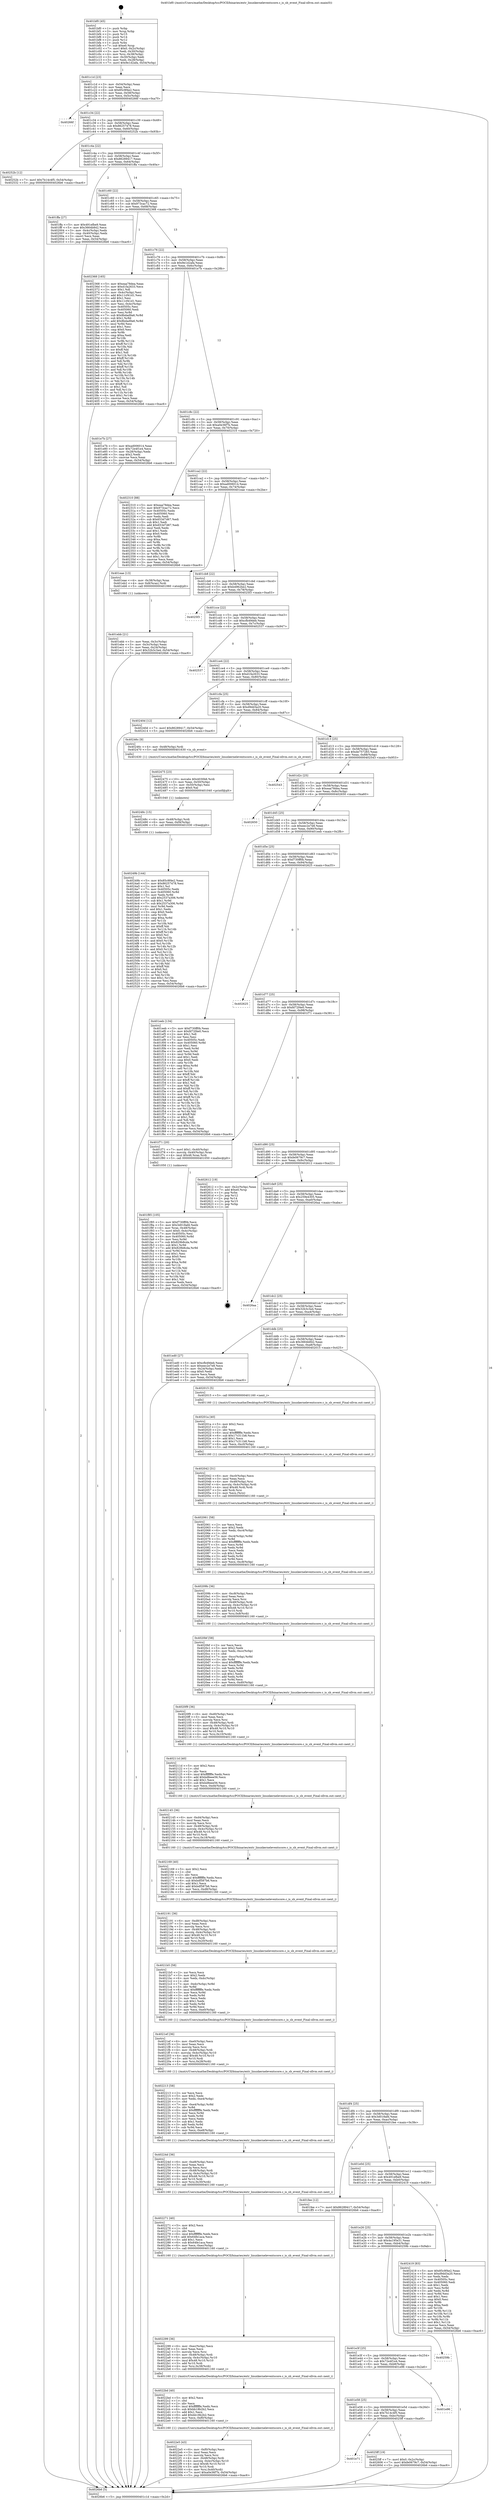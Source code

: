digraph "0x401bf0" {
  label = "0x401bf0 (/mnt/c/Users/mathe/Desktop/tcc/POCII/binaries/extr_linuxkerneleventscore.c_is_sb_event_Final-ollvm.out::main(0))"
  labelloc = "t"
  node[shape=record]

  Entry [label="",width=0.3,height=0.3,shape=circle,fillcolor=black,style=filled]
  "0x401c1d" [label="{
     0x401c1d [23]\l
     | [instrs]\l
     &nbsp;&nbsp;0x401c1d \<+3\>: mov -0x54(%rbp),%eax\l
     &nbsp;&nbsp;0x401c20 \<+2\>: mov %eax,%ecx\l
     &nbsp;&nbsp;0x401c22 \<+6\>: sub $0x85c9f4e2,%ecx\l
     &nbsp;&nbsp;0x401c28 \<+3\>: mov %eax,-0x58(%rbp)\l
     &nbsp;&nbsp;0x401c2b \<+3\>: mov %ecx,-0x5c(%rbp)\l
     &nbsp;&nbsp;0x401c2e \<+6\>: je 000000000040266f \<main+0xa7f\>\l
  }"]
  "0x40266f" [label="{
     0x40266f\l
  }", style=dashed]
  "0x401c34" [label="{
     0x401c34 [22]\l
     | [instrs]\l
     &nbsp;&nbsp;0x401c34 \<+5\>: jmp 0000000000401c39 \<main+0x49\>\l
     &nbsp;&nbsp;0x401c39 \<+3\>: mov -0x58(%rbp),%eax\l
     &nbsp;&nbsp;0x401c3c \<+5\>: sub $0x86257478,%eax\l
     &nbsp;&nbsp;0x401c41 \<+3\>: mov %eax,-0x60(%rbp)\l
     &nbsp;&nbsp;0x401c44 \<+6\>: je 000000000040252b \<main+0x93b\>\l
  }"]
  Exit [label="",width=0.3,height=0.3,shape=circle,fillcolor=black,style=filled,peripheries=2]
  "0x40252b" [label="{
     0x40252b [12]\l
     | [instrs]\l
     &nbsp;&nbsp;0x40252b \<+7\>: movl $0x7b14c4f5,-0x54(%rbp)\l
     &nbsp;&nbsp;0x402532 \<+5\>: jmp 00000000004026b6 \<main+0xac6\>\l
  }"]
  "0x401c4a" [label="{
     0x401c4a [22]\l
     | [instrs]\l
     &nbsp;&nbsp;0x401c4a \<+5\>: jmp 0000000000401c4f \<main+0x5f\>\l
     &nbsp;&nbsp;0x401c4f \<+3\>: mov -0x58(%rbp),%eax\l
     &nbsp;&nbsp;0x401c52 \<+5\>: sub $0x86289417,%eax\l
     &nbsp;&nbsp;0x401c57 \<+3\>: mov %eax,-0x64(%rbp)\l
     &nbsp;&nbsp;0x401c5a \<+6\>: je 0000000000401ffa \<main+0x40a\>\l
  }"]
  "0x401e71" [label="{
     0x401e71\l
  }", style=dashed]
  "0x401ffa" [label="{
     0x401ffa [27]\l
     | [instrs]\l
     &nbsp;&nbsp;0x401ffa \<+5\>: mov $0x491efbe9,%eax\l
     &nbsp;&nbsp;0x401fff \<+5\>: mov $0x3664b842,%ecx\l
     &nbsp;&nbsp;0x402004 \<+3\>: mov -0x4c(%rbp),%edx\l
     &nbsp;&nbsp;0x402007 \<+3\>: cmp -0x40(%rbp),%edx\l
     &nbsp;&nbsp;0x40200a \<+3\>: cmovl %ecx,%eax\l
     &nbsp;&nbsp;0x40200d \<+3\>: mov %eax,-0x54(%rbp)\l
     &nbsp;&nbsp;0x402010 \<+5\>: jmp 00000000004026b6 \<main+0xac6\>\l
  }"]
  "0x401c60" [label="{
     0x401c60 [22]\l
     | [instrs]\l
     &nbsp;&nbsp;0x401c60 \<+5\>: jmp 0000000000401c65 \<main+0x75\>\l
     &nbsp;&nbsp;0x401c65 \<+3\>: mov -0x58(%rbp),%eax\l
     &nbsp;&nbsp;0x401c68 \<+5\>: sub $0x973cac72,%eax\l
     &nbsp;&nbsp;0x401c6d \<+3\>: mov %eax,-0x68(%rbp)\l
     &nbsp;&nbsp;0x401c70 \<+6\>: je 0000000000402368 \<main+0x778\>\l
  }"]
  "0x4025ff" [label="{
     0x4025ff [19]\l
     | [instrs]\l
     &nbsp;&nbsp;0x4025ff \<+7\>: movl $0x0,-0x2c(%rbp)\l
     &nbsp;&nbsp;0x402606 \<+7\>: movl $0xfe0679c7,-0x54(%rbp)\l
     &nbsp;&nbsp;0x40260d \<+5\>: jmp 00000000004026b6 \<main+0xac6\>\l
  }"]
  "0x402368" [label="{
     0x402368 [165]\l
     | [instrs]\l
     &nbsp;&nbsp;0x402368 \<+5\>: mov $0xeaa78dea,%eax\l
     &nbsp;&nbsp;0x40236d \<+5\>: mov $0xd1fa2633,%ecx\l
     &nbsp;&nbsp;0x402372 \<+2\>: mov $0x1,%dl\l
     &nbsp;&nbsp;0x402374 \<+3\>: mov -0x4c(%rbp),%esi\l
     &nbsp;&nbsp;0x402377 \<+6\>: add $0x11cf41d1,%esi\l
     &nbsp;&nbsp;0x40237d \<+3\>: add $0x1,%esi\l
     &nbsp;&nbsp;0x402380 \<+6\>: sub $0x11cf41d1,%esi\l
     &nbsp;&nbsp;0x402386 \<+3\>: mov %esi,-0x4c(%rbp)\l
     &nbsp;&nbsp;0x402389 \<+7\>: mov 0x40505c,%esi\l
     &nbsp;&nbsp;0x402390 \<+7\>: mov 0x405060,%edi\l
     &nbsp;&nbsp;0x402397 \<+3\>: mov %esi,%r8d\l
     &nbsp;&nbsp;0x40239a \<+7\>: sub $0x8bdad9a6,%r8d\l
     &nbsp;&nbsp;0x4023a1 \<+4\>: sub $0x1,%r8d\l
     &nbsp;&nbsp;0x4023a5 \<+7\>: add $0x8bdad9a6,%r8d\l
     &nbsp;&nbsp;0x4023ac \<+4\>: imul %r8d,%esi\l
     &nbsp;&nbsp;0x4023b0 \<+3\>: and $0x1,%esi\l
     &nbsp;&nbsp;0x4023b3 \<+3\>: cmp $0x0,%esi\l
     &nbsp;&nbsp;0x4023b6 \<+4\>: sete %r9b\l
     &nbsp;&nbsp;0x4023ba \<+3\>: cmp $0xa,%edi\l
     &nbsp;&nbsp;0x4023bd \<+4\>: setl %r10b\l
     &nbsp;&nbsp;0x4023c1 \<+3\>: mov %r9b,%r11b\l
     &nbsp;&nbsp;0x4023c4 \<+4\>: xor $0xff,%r11b\l
     &nbsp;&nbsp;0x4023c8 \<+3\>: mov %r10b,%bl\l
     &nbsp;&nbsp;0x4023cb \<+3\>: xor $0xff,%bl\l
     &nbsp;&nbsp;0x4023ce \<+3\>: xor $0x1,%dl\l
     &nbsp;&nbsp;0x4023d1 \<+3\>: mov %r11b,%r14b\l
     &nbsp;&nbsp;0x4023d4 \<+4\>: and $0xff,%r14b\l
     &nbsp;&nbsp;0x4023d8 \<+3\>: and %dl,%r9b\l
     &nbsp;&nbsp;0x4023db \<+3\>: mov %bl,%r15b\l
     &nbsp;&nbsp;0x4023de \<+4\>: and $0xff,%r15b\l
     &nbsp;&nbsp;0x4023e2 \<+3\>: and %dl,%r10b\l
     &nbsp;&nbsp;0x4023e5 \<+3\>: or %r9b,%r14b\l
     &nbsp;&nbsp;0x4023e8 \<+3\>: or %r10b,%r15b\l
     &nbsp;&nbsp;0x4023eb \<+3\>: xor %r15b,%r14b\l
     &nbsp;&nbsp;0x4023ee \<+3\>: or %bl,%r11b\l
     &nbsp;&nbsp;0x4023f1 \<+4\>: xor $0xff,%r11b\l
     &nbsp;&nbsp;0x4023f5 \<+3\>: or $0x1,%dl\l
     &nbsp;&nbsp;0x4023f8 \<+3\>: and %dl,%r11b\l
     &nbsp;&nbsp;0x4023fb \<+3\>: or %r11b,%r14b\l
     &nbsp;&nbsp;0x4023fe \<+4\>: test $0x1,%r14b\l
     &nbsp;&nbsp;0x402402 \<+3\>: cmovne %ecx,%eax\l
     &nbsp;&nbsp;0x402405 \<+3\>: mov %eax,-0x54(%rbp)\l
     &nbsp;&nbsp;0x402408 \<+5\>: jmp 00000000004026b6 \<main+0xac6\>\l
  }"]
  "0x401c76" [label="{
     0x401c76 [22]\l
     | [instrs]\l
     &nbsp;&nbsp;0x401c76 \<+5\>: jmp 0000000000401c7b \<main+0x8b\>\l
     &nbsp;&nbsp;0x401c7b \<+3\>: mov -0x58(%rbp),%eax\l
     &nbsp;&nbsp;0x401c7e \<+5\>: sub $0x9e1d2afa,%eax\l
     &nbsp;&nbsp;0x401c83 \<+3\>: mov %eax,-0x6c(%rbp)\l
     &nbsp;&nbsp;0x401c86 \<+6\>: je 0000000000401e7b \<main+0x28b\>\l
  }"]
  "0x401e58" [label="{
     0x401e58 [25]\l
     | [instrs]\l
     &nbsp;&nbsp;0x401e58 \<+5\>: jmp 0000000000401e5d \<main+0x26d\>\l
     &nbsp;&nbsp;0x401e5d \<+3\>: mov -0x58(%rbp),%eax\l
     &nbsp;&nbsp;0x401e60 \<+5\>: sub $0x7b14c4f5,%eax\l
     &nbsp;&nbsp;0x401e65 \<+6\>: mov %eax,-0xbc(%rbp)\l
     &nbsp;&nbsp;0x401e6b \<+6\>: je 00000000004025ff \<main+0xa0f\>\l
  }"]
  "0x401e7b" [label="{
     0x401e7b [27]\l
     | [instrs]\l
     &nbsp;&nbsp;0x401e7b \<+5\>: mov $0xad006014,%eax\l
     &nbsp;&nbsp;0x401e80 \<+5\>: mov $0x72e4f1e4,%ecx\l
     &nbsp;&nbsp;0x401e85 \<+3\>: mov -0x28(%rbp),%edx\l
     &nbsp;&nbsp;0x401e88 \<+3\>: cmp $0x2,%edx\l
     &nbsp;&nbsp;0x401e8b \<+3\>: cmovne %ecx,%eax\l
     &nbsp;&nbsp;0x401e8e \<+3\>: mov %eax,-0x54(%rbp)\l
     &nbsp;&nbsp;0x401e91 \<+5\>: jmp 00000000004026b6 \<main+0xac6\>\l
  }"]
  "0x401c8c" [label="{
     0x401c8c [22]\l
     | [instrs]\l
     &nbsp;&nbsp;0x401c8c \<+5\>: jmp 0000000000401c91 \<main+0xa1\>\l
     &nbsp;&nbsp;0x401c91 \<+3\>: mov -0x58(%rbp),%eax\l
     &nbsp;&nbsp;0x401c94 \<+5\>: sub $0xa0e36f7b,%eax\l
     &nbsp;&nbsp;0x401c99 \<+3\>: mov %eax,-0x70(%rbp)\l
     &nbsp;&nbsp;0x401c9c \<+6\>: je 0000000000402310 \<main+0x720\>\l
  }"]
  "0x4026b6" [label="{
     0x4026b6 [5]\l
     | [instrs]\l
     &nbsp;&nbsp;0x4026b6 \<+5\>: jmp 0000000000401c1d \<main+0x2d\>\l
  }"]
  "0x401bf0" [label="{
     0x401bf0 [45]\l
     | [instrs]\l
     &nbsp;&nbsp;0x401bf0 \<+1\>: push %rbp\l
     &nbsp;&nbsp;0x401bf1 \<+3\>: mov %rsp,%rbp\l
     &nbsp;&nbsp;0x401bf4 \<+2\>: push %r15\l
     &nbsp;&nbsp;0x401bf6 \<+2\>: push %r14\l
     &nbsp;&nbsp;0x401bf8 \<+2\>: push %r12\l
     &nbsp;&nbsp;0x401bfa \<+1\>: push %rbx\l
     &nbsp;&nbsp;0x401bfb \<+7\>: sub $0xe0,%rsp\l
     &nbsp;&nbsp;0x401c02 \<+7\>: movl $0x0,-0x2c(%rbp)\l
     &nbsp;&nbsp;0x401c09 \<+3\>: mov %edi,-0x30(%rbp)\l
     &nbsp;&nbsp;0x401c0c \<+4\>: mov %rsi,-0x38(%rbp)\l
     &nbsp;&nbsp;0x401c10 \<+3\>: mov -0x30(%rbp),%edi\l
     &nbsp;&nbsp;0x401c13 \<+3\>: mov %edi,-0x28(%rbp)\l
     &nbsp;&nbsp;0x401c16 \<+7\>: movl $0x9e1d2afa,-0x54(%rbp)\l
  }"]
  "0x401e96" [label="{
     0x401e96\l
  }", style=dashed]
  "0x402310" [label="{
     0x402310 [88]\l
     | [instrs]\l
     &nbsp;&nbsp;0x402310 \<+5\>: mov $0xeaa78dea,%eax\l
     &nbsp;&nbsp;0x402315 \<+5\>: mov $0x973cac72,%ecx\l
     &nbsp;&nbsp;0x40231a \<+7\>: mov 0x40505c,%edx\l
     &nbsp;&nbsp;0x402321 \<+7\>: mov 0x405060,%esi\l
     &nbsp;&nbsp;0x402328 \<+2\>: mov %edx,%edi\l
     &nbsp;&nbsp;0x40232a \<+6\>: sub $0x653d7d67,%edi\l
     &nbsp;&nbsp;0x402330 \<+3\>: sub $0x1,%edi\l
     &nbsp;&nbsp;0x402333 \<+6\>: add $0x653d7d67,%edi\l
     &nbsp;&nbsp;0x402339 \<+3\>: imul %edi,%edx\l
     &nbsp;&nbsp;0x40233c \<+3\>: and $0x1,%edx\l
     &nbsp;&nbsp;0x40233f \<+3\>: cmp $0x0,%edx\l
     &nbsp;&nbsp;0x402342 \<+4\>: sete %r8b\l
     &nbsp;&nbsp;0x402346 \<+3\>: cmp $0xa,%esi\l
     &nbsp;&nbsp;0x402349 \<+4\>: setl %r9b\l
     &nbsp;&nbsp;0x40234d \<+3\>: mov %r8b,%r10b\l
     &nbsp;&nbsp;0x402350 \<+3\>: and %r9b,%r10b\l
     &nbsp;&nbsp;0x402353 \<+3\>: xor %r9b,%r8b\l
     &nbsp;&nbsp;0x402356 \<+3\>: or %r8b,%r10b\l
     &nbsp;&nbsp;0x402359 \<+4\>: test $0x1,%r10b\l
     &nbsp;&nbsp;0x40235d \<+3\>: cmovne %ecx,%eax\l
     &nbsp;&nbsp;0x402360 \<+3\>: mov %eax,-0x54(%rbp)\l
     &nbsp;&nbsp;0x402363 \<+5\>: jmp 00000000004026b6 \<main+0xac6\>\l
  }"]
  "0x401ca2" [label="{
     0x401ca2 [22]\l
     | [instrs]\l
     &nbsp;&nbsp;0x401ca2 \<+5\>: jmp 0000000000401ca7 \<main+0xb7\>\l
     &nbsp;&nbsp;0x401ca7 \<+3\>: mov -0x58(%rbp),%eax\l
     &nbsp;&nbsp;0x401caa \<+5\>: sub $0xad006014,%eax\l
     &nbsp;&nbsp;0x401caf \<+3\>: mov %eax,-0x74(%rbp)\l
     &nbsp;&nbsp;0x401cb2 \<+6\>: je 0000000000401eae \<main+0x2be\>\l
  }"]
  "0x401e3f" [label="{
     0x401e3f [25]\l
     | [instrs]\l
     &nbsp;&nbsp;0x401e3f \<+5\>: jmp 0000000000401e44 \<main+0x254\>\l
     &nbsp;&nbsp;0x401e44 \<+3\>: mov -0x58(%rbp),%eax\l
     &nbsp;&nbsp;0x401e47 \<+5\>: sub $0x72e4f1e4,%eax\l
     &nbsp;&nbsp;0x401e4c \<+6\>: mov %eax,-0xb8(%rbp)\l
     &nbsp;&nbsp;0x401e52 \<+6\>: je 0000000000401e96 \<main+0x2a6\>\l
  }"]
  "0x401eae" [label="{
     0x401eae [13]\l
     | [instrs]\l
     &nbsp;&nbsp;0x401eae \<+4\>: mov -0x38(%rbp),%rax\l
     &nbsp;&nbsp;0x401eb2 \<+4\>: mov 0x8(%rax),%rdi\l
     &nbsp;&nbsp;0x401eb6 \<+5\>: call 0000000000401060 \<atoi@plt\>\l
     | [calls]\l
     &nbsp;&nbsp;0x401060 \{1\} (unknown)\l
  }"]
  "0x401cb8" [label="{
     0x401cb8 [22]\l
     | [instrs]\l
     &nbsp;&nbsp;0x401cb8 \<+5\>: jmp 0000000000401cbd \<main+0xcd\>\l
     &nbsp;&nbsp;0x401cbd \<+3\>: mov -0x58(%rbp),%eax\l
     &nbsp;&nbsp;0x401cc0 \<+5\>: sub $0xb4962be2,%eax\l
     &nbsp;&nbsp;0x401cc5 \<+3\>: mov %eax,-0x78(%rbp)\l
     &nbsp;&nbsp;0x401cc8 \<+6\>: je 00000000004025f3 \<main+0xa03\>\l
  }"]
  "0x401ebb" [label="{
     0x401ebb [21]\l
     | [instrs]\l
     &nbsp;&nbsp;0x401ebb \<+3\>: mov %eax,-0x3c(%rbp)\l
     &nbsp;&nbsp;0x401ebe \<+3\>: mov -0x3c(%rbp),%eax\l
     &nbsp;&nbsp;0x401ec1 \<+3\>: mov %eax,-0x24(%rbp)\l
     &nbsp;&nbsp;0x401ec4 \<+7\>: movl $0x32b3c3a4,-0x54(%rbp)\l
     &nbsp;&nbsp;0x401ecb \<+5\>: jmp 00000000004026b6 \<main+0xac6\>\l
  }"]
  "0x40259b" [label="{
     0x40259b\l
  }", style=dashed]
  "0x4025f3" [label="{
     0x4025f3\l
  }", style=dashed]
  "0x401cce" [label="{
     0x401cce [22]\l
     | [instrs]\l
     &nbsp;&nbsp;0x401cce \<+5\>: jmp 0000000000401cd3 \<main+0xe3\>\l
     &nbsp;&nbsp;0x401cd3 \<+3\>: mov -0x58(%rbp),%eax\l
     &nbsp;&nbsp;0x401cd6 \<+5\>: sub $0xcfb49deb,%eax\l
     &nbsp;&nbsp;0x401cdb \<+3\>: mov %eax,-0x7c(%rbp)\l
     &nbsp;&nbsp;0x401cde \<+6\>: je 0000000000402537 \<main+0x947\>\l
  }"]
  "0x40249b" [label="{
     0x40249b [144]\l
     | [instrs]\l
     &nbsp;&nbsp;0x40249b \<+5\>: mov $0x85c9f4e2,%eax\l
     &nbsp;&nbsp;0x4024a0 \<+5\>: mov $0x86257478,%esi\l
     &nbsp;&nbsp;0x4024a5 \<+2\>: mov $0x1,%cl\l
     &nbsp;&nbsp;0x4024a7 \<+7\>: mov 0x40505c,%edx\l
     &nbsp;&nbsp;0x4024ae \<+8\>: mov 0x405060,%r8d\l
     &nbsp;&nbsp;0x4024b6 \<+3\>: mov %edx,%r9d\l
     &nbsp;&nbsp;0x4024b9 \<+7\>: add $0x2537a306,%r9d\l
     &nbsp;&nbsp;0x4024c0 \<+4\>: sub $0x1,%r9d\l
     &nbsp;&nbsp;0x4024c4 \<+7\>: sub $0x2537a306,%r9d\l
     &nbsp;&nbsp;0x4024cb \<+4\>: imul %r9d,%edx\l
     &nbsp;&nbsp;0x4024cf \<+3\>: and $0x1,%edx\l
     &nbsp;&nbsp;0x4024d2 \<+3\>: cmp $0x0,%edx\l
     &nbsp;&nbsp;0x4024d5 \<+4\>: sete %r10b\l
     &nbsp;&nbsp;0x4024d9 \<+4\>: cmp $0xa,%r8d\l
     &nbsp;&nbsp;0x4024dd \<+4\>: setl %r11b\l
     &nbsp;&nbsp;0x4024e1 \<+3\>: mov %r10b,%bl\l
     &nbsp;&nbsp;0x4024e4 \<+3\>: xor $0xff,%bl\l
     &nbsp;&nbsp;0x4024e7 \<+3\>: mov %r11b,%r14b\l
     &nbsp;&nbsp;0x4024ea \<+4\>: xor $0xff,%r14b\l
     &nbsp;&nbsp;0x4024ee \<+3\>: xor $0x0,%cl\l
     &nbsp;&nbsp;0x4024f1 \<+3\>: mov %bl,%r15b\l
     &nbsp;&nbsp;0x4024f4 \<+4\>: and $0x0,%r15b\l
     &nbsp;&nbsp;0x4024f8 \<+3\>: and %cl,%r10b\l
     &nbsp;&nbsp;0x4024fb \<+3\>: mov %r14b,%r12b\l
     &nbsp;&nbsp;0x4024fe \<+4\>: and $0x0,%r12b\l
     &nbsp;&nbsp;0x402502 \<+3\>: and %cl,%r11b\l
     &nbsp;&nbsp;0x402505 \<+3\>: or %r10b,%r15b\l
     &nbsp;&nbsp;0x402508 \<+3\>: or %r11b,%r12b\l
     &nbsp;&nbsp;0x40250b \<+3\>: xor %r12b,%r15b\l
     &nbsp;&nbsp;0x40250e \<+3\>: or %r14b,%bl\l
     &nbsp;&nbsp;0x402511 \<+3\>: xor $0xff,%bl\l
     &nbsp;&nbsp;0x402514 \<+3\>: or $0x0,%cl\l
     &nbsp;&nbsp;0x402517 \<+2\>: and %cl,%bl\l
     &nbsp;&nbsp;0x402519 \<+3\>: or %bl,%r15b\l
     &nbsp;&nbsp;0x40251c \<+4\>: test $0x1,%r15b\l
     &nbsp;&nbsp;0x402520 \<+3\>: cmovne %esi,%eax\l
     &nbsp;&nbsp;0x402523 \<+3\>: mov %eax,-0x54(%rbp)\l
     &nbsp;&nbsp;0x402526 \<+5\>: jmp 00000000004026b6 \<main+0xac6\>\l
  }"]
  "0x402537" [label="{
     0x402537\l
  }", style=dashed]
  "0x401ce4" [label="{
     0x401ce4 [22]\l
     | [instrs]\l
     &nbsp;&nbsp;0x401ce4 \<+5\>: jmp 0000000000401ce9 \<main+0xf9\>\l
     &nbsp;&nbsp;0x401ce9 \<+3\>: mov -0x58(%rbp),%eax\l
     &nbsp;&nbsp;0x401cec \<+5\>: sub $0xd1fa2633,%eax\l
     &nbsp;&nbsp;0x401cf1 \<+3\>: mov %eax,-0x80(%rbp)\l
     &nbsp;&nbsp;0x401cf4 \<+6\>: je 000000000040240d \<main+0x81d\>\l
  }"]
  "0x40248c" [label="{
     0x40248c [15]\l
     | [instrs]\l
     &nbsp;&nbsp;0x40248c \<+4\>: mov -0x48(%rbp),%rdi\l
     &nbsp;&nbsp;0x402490 \<+6\>: mov %eax,-0xf4(%rbp)\l
     &nbsp;&nbsp;0x402496 \<+5\>: call 0000000000401030 \<free@plt\>\l
     | [calls]\l
     &nbsp;&nbsp;0x401030 \{1\} (unknown)\l
  }"]
  "0x40240d" [label="{
     0x40240d [12]\l
     | [instrs]\l
     &nbsp;&nbsp;0x40240d \<+7\>: movl $0x86289417,-0x54(%rbp)\l
     &nbsp;&nbsp;0x402414 \<+5\>: jmp 00000000004026b6 \<main+0xac6\>\l
  }"]
  "0x401cfa" [label="{
     0x401cfa [25]\l
     | [instrs]\l
     &nbsp;&nbsp;0x401cfa \<+5\>: jmp 0000000000401cff \<main+0x10f\>\l
     &nbsp;&nbsp;0x401cff \<+3\>: mov -0x58(%rbp),%eax\l
     &nbsp;&nbsp;0x401d02 \<+5\>: sub $0xd9dd3a20,%eax\l
     &nbsp;&nbsp;0x401d07 \<+6\>: mov %eax,-0x84(%rbp)\l
     &nbsp;&nbsp;0x401d0d \<+6\>: je 000000000040246c \<main+0x87c\>\l
  }"]
  "0x402475" [label="{
     0x402475 [23]\l
     | [instrs]\l
     &nbsp;&nbsp;0x402475 \<+10\>: movabs $0x4030b6,%rdi\l
     &nbsp;&nbsp;0x40247f \<+3\>: mov %eax,-0x50(%rbp)\l
     &nbsp;&nbsp;0x402482 \<+3\>: mov -0x50(%rbp),%esi\l
     &nbsp;&nbsp;0x402485 \<+2\>: mov $0x0,%al\l
     &nbsp;&nbsp;0x402487 \<+5\>: call 0000000000401040 \<printf@plt\>\l
     | [calls]\l
     &nbsp;&nbsp;0x401040 \{1\} (unknown)\l
  }"]
  "0x40246c" [label="{
     0x40246c [9]\l
     | [instrs]\l
     &nbsp;&nbsp;0x40246c \<+4\>: mov -0x48(%rbp),%rdi\l
     &nbsp;&nbsp;0x402470 \<+5\>: call 0000000000401630 \<is_sb_event\>\l
     | [calls]\l
     &nbsp;&nbsp;0x401630 \{1\} (/mnt/c/Users/mathe/Desktop/tcc/POCII/binaries/extr_linuxkerneleventscore.c_is_sb_event_Final-ollvm.out::is_sb_event)\l
  }"]
  "0x401d13" [label="{
     0x401d13 [25]\l
     | [instrs]\l
     &nbsp;&nbsp;0x401d13 \<+5\>: jmp 0000000000401d18 \<main+0x128\>\l
     &nbsp;&nbsp;0x401d18 \<+3\>: mov -0x58(%rbp),%eax\l
     &nbsp;&nbsp;0x401d1b \<+5\>: sub $0xde757283,%eax\l
     &nbsp;&nbsp;0x401d20 \<+6\>: mov %eax,-0x88(%rbp)\l
     &nbsp;&nbsp;0x401d26 \<+6\>: je 0000000000402543 \<main+0x953\>\l
  }"]
  "0x401e26" [label="{
     0x401e26 [25]\l
     | [instrs]\l
     &nbsp;&nbsp;0x401e26 \<+5\>: jmp 0000000000401e2b \<main+0x23b\>\l
     &nbsp;&nbsp;0x401e2b \<+3\>: mov -0x58(%rbp),%eax\l
     &nbsp;&nbsp;0x401e2e \<+5\>: sub $0x4a195e31,%eax\l
     &nbsp;&nbsp;0x401e33 \<+6\>: mov %eax,-0xb4(%rbp)\l
     &nbsp;&nbsp;0x401e39 \<+6\>: je 000000000040259b \<main+0x9ab\>\l
  }"]
  "0x402543" [label="{
     0x402543\l
  }", style=dashed]
  "0x401d2c" [label="{
     0x401d2c [25]\l
     | [instrs]\l
     &nbsp;&nbsp;0x401d2c \<+5\>: jmp 0000000000401d31 \<main+0x141\>\l
     &nbsp;&nbsp;0x401d31 \<+3\>: mov -0x58(%rbp),%eax\l
     &nbsp;&nbsp;0x401d34 \<+5\>: sub $0xeaa78dea,%eax\l
     &nbsp;&nbsp;0x401d39 \<+6\>: mov %eax,-0x8c(%rbp)\l
     &nbsp;&nbsp;0x401d3f \<+6\>: je 0000000000402650 \<main+0xa60\>\l
  }"]
  "0x402419" [label="{
     0x402419 [83]\l
     | [instrs]\l
     &nbsp;&nbsp;0x402419 \<+5\>: mov $0x85c9f4e2,%eax\l
     &nbsp;&nbsp;0x40241e \<+5\>: mov $0xd9dd3a20,%ecx\l
     &nbsp;&nbsp;0x402423 \<+2\>: xor %edx,%edx\l
     &nbsp;&nbsp;0x402425 \<+7\>: mov 0x40505c,%esi\l
     &nbsp;&nbsp;0x40242c \<+7\>: mov 0x405060,%edi\l
     &nbsp;&nbsp;0x402433 \<+3\>: sub $0x1,%edx\l
     &nbsp;&nbsp;0x402436 \<+3\>: mov %esi,%r8d\l
     &nbsp;&nbsp;0x402439 \<+3\>: add %edx,%r8d\l
     &nbsp;&nbsp;0x40243c \<+4\>: imul %r8d,%esi\l
     &nbsp;&nbsp;0x402440 \<+3\>: and $0x1,%esi\l
     &nbsp;&nbsp;0x402443 \<+3\>: cmp $0x0,%esi\l
     &nbsp;&nbsp;0x402446 \<+4\>: sete %r9b\l
     &nbsp;&nbsp;0x40244a \<+3\>: cmp $0xa,%edi\l
     &nbsp;&nbsp;0x40244d \<+4\>: setl %r10b\l
     &nbsp;&nbsp;0x402451 \<+3\>: mov %r9b,%r11b\l
     &nbsp;&nbsp;0x402454 \<+3\>: and %r10b,%r11b\l
     &nbsp;&nbsp;0x402457 \<+3\>: xor %r10b,%r9b\l
     &nbsp;&nbsp;0x40245a \<+3\>: or %r9b,%r11b\l
     &nbsp;&nbsp;0x40245d \<+4\>: test $0x1,%r11b\l
     &nbsp;&nbsp;0x402461 \<+3\>: cmovne %ecx,%eax\l
     &nbsp;&nbsp;0x402464 \<+3\>: mov %eax,-0x54(%rbp)\l
     &nbsp;&nbsp;0x402467 \<+5\>: jmp 00000000004026b6 \<main+0xac6\>\l
  }"]
  "0x402650" [label="{
     0x402650\l
  }", style=dashed]
  "0x401d45" [label="{
     0x401d45 [25]\l
     | [instrs]\l
     &nbsp;&nbsp;0x401d45 \<+5\>: jmp 0000000000401d4a \<main+0x15a\>\l
     &nbsp;&nbsp;0x401d4a \<+3\>: mov -0x58(%rbp),%eax\l
     &nbsp;&nbsp;0x401d4d \<+5\>: sub $0xeec2e7e8,%eax\l
     &nbsp;&nbsp;0x401d52 \<+6\>: mov %eax,-0x90(%rbp)\l
     &nbsp;&nbsp;0x401d58 \<+6\>: je 0000000000401eeb \<main+0x2fb\>\l
  }"]
  "0x4022e5" [label="{
     0x4022e5 [43]\l
     | [instrs]\l
     &nbsp;&nbsp;0x4022e5 \<+6\>: mov -0xf0(%rbp),%ecx\l
     &nbsp;&nbsp;0x4022eb \<+3\>: imul %eax,%ecx\l
     &nbsp;&nbsp;0x4022ee \<+3\>: movslq %ecx,%rsi\l
     &nbsp;&nbsp;0x4022f1 \<+4\>: mov -0x48(%rbp),%rdi\l
     &nbsp;&nbsp;0x4022f5 \<+4\>: movslq -0x4c(%rbp),%r10\l
     &nbsp;&nbsp;0x4022f9 \<+4\>: imul $0x48,%r10,%r10\l
     &nbsp;&nbsp;0x4022fd \<+3\>: add %r10,%rdi\l
     &nbsp;&nbsp;0x402300 \<+4\>: mov %rsi,0x40(%rdi)\l
     &nbsp;&nbsp;0x402304 \<+7\>: movl $0xa0e36f7b,-0x54(%rbp)\l
     &nbsp;&nbsp;0x40230b \<+5\>: jmp 00000000004026b6 \<main+0xac6\>\l
  }"]
  "0x401eeb" [label="{
     0x401eeb [134]\l
     | [instrs]\l
     &nbsp;&nbsp;0x401eeb \<+5\>: mov $0xf730ff0b,%eax\l
     &nbsp;&nbsp;0x401ef0 \<+5\>: mov $0xfd72f4e0,%ecx\l
     &nbsp;&nbsp;0x401ef5 \<+2\>: mov $0x1,%dl\l
     &nbsp;&nbsp;0x401ef7 \<+2\>: xor %esi,%esi\l
     &nbsp;&nbsp;0x401ef9 \<+7\>: mov 0x40505c,%edi\l
     &nbsp;&nbsp;0x401f00 \<+8\>: mov 0x405060,%r8d\l
     &nbsp;&nbsp;0x401f08 \<+3\>: sub $0x1,%esi\l
     &nbsp;&nbsp;0x401f0b \<+3\>: mov %edi,%r9d\l
     &nbsp;&nbsp;0x401f0e \<+3\>: add %esi,%r9d\l
     &nbsp;&nbsp;0x401f11 \<+4\>: imul %r9d,%edi\l
     &nbsp;&nbsp;0x401f15 \<+3\>: and $0x1,%edi\l
     &nbsp;&nbsp;0x401f18 \<+3\>: cmp $0x0,%edi\l
     &nbsp;&nbsp;0x401f1b \<+4\>: sete %r10b\l
     &nbsp;&nbsp;0x401f1f \<+4\>: cmp $0xa,%r8d\l
     &nbsp;&nbsp;0x401f23 \<+4\>: setl %r11b\l
     &nbsp;&nbsp;0x401f27 \<+3\>: mov %r10b,%bl\l
     &nbsp;&nbsp;0x401f2a \<+3\>: xor $0xff,%bl\l
     &nbsp;&nbsp;0x401f2d \<+3\>: mov %r11b,%r14b\l
     &nbsp;&nbsp;0x401f30 \<+4\>: xor $0xff,%r14b\l
     &nbsp;&nbsp;0x401f34 \<+3\>: xor $0x1,%dl\l
     &nbsp;&nbsp;0x401f37 \<+3\>: mov %bl,%r15b\l
     &nbsp;&nbsp;0x401f3a \<+4\>: and $0xff,%r15b\l
     &nbsp;&nbsp;0x401f3e \<+3\>: and %dl,%r10b\l
     &nbsp;&nbsp;0x401f41 \<+3\>: mov %r14b,%r12b\l
     &nbsp;&nbsp;0x401f44 \<+4\>: and $0xff,%r12b\l
     &nbsp;&nbsp;0x401f48 \<+3\>: and %dl,%r11b\l
     &nbsp;&nbsp;0x401f4b \<+3\>: or %r10b,%r15b\l
     &nbsp;&nbsp;0x401f4e \<+3\>: or %r11b,%r12b\l
     &nbsp;&nbsp;0x401f51 \<+3\>: xor %r12b,%r15b\l
     &nbsp;&nbsp;0x401f54 \<+3\>: or %r14b,%bl\l
     &nbsp;&nbsp;0x401f57 \<+3\>: xor $0xff,%bl\l
     &nbsp;&nbsp;0x401f5a \<+3\>: or $0x1,%dl\l
     &nbsp;&nbsp;0x401f5d \<+2\>: and %dl,%bl\l
     &nbsp;&nbsp;0x401f5f \<+3\>: or %bl,%r15b\l
     &nbsp;&nbsp;0x401f62 \<+4\>: test $0x1,%r15b\l
     &nbsp;&nbsp;0x401f66 \<+3\>: cmovne %ecx,%eax\l
     &nbsp;&nbsp;0x401f69 \<+3\>: mov %eax,-0x54(%rbp)\l
     &nbsp;&nbsp;0x401f6c \<+5\>: jmp 00000000004026b6 \<main+0xac6\>\l
  }"]
  "0x401d5e" [label="{
     0x401d5e [25]\l
     | [instrs]\l
     &nbsp;&nbsp;0x401d5e \<+5\>: jmp 0000000000401d63 \<main+0x173\>\l
     &nbsp;&nbsp;0x401d63 \<+3\>: mov -0x58(%rbp),%eax\l
     &nbsp;&nbsp;0x401d66 \<+5\>: sub $0xf730ff0b,%eax\l
     &nbsp;&nbsp;0x401d6b \<+6\>: mov %eax,-0x94(%rbp)\l
     &nbsp;&nbsp;0x401d71 \<+6\>: je 0000000000402625 \<main+0xa35\>\l
  }"]
  "0x4022bd" [label="{
     0x4022bd [40]\l
     | [instrs]\l
     &nbsp;&nbsp;0x4022bd \<+5\>: mov $0x2,%ecx\l
     &nbsp;&nbsp;0x4022c2 \<+1\>: cltd\l
     &nbsp;&nbsp;0x4022c3 \<+2\>: idiv %ecx\l
     &nbsp;&nbsp;0x4022c5 \<+6\>: imul $0xfffffffe,%edx,%ecx\l
     &nbsp;&nbsp;0x4022cb \<+6\>: sub $0xbb18b2b2,%ecx\l
     &nbsp;&nbsp;0x4022d1 \<+3\>: add $0x1,%ecx\l
     &nbsp;&nbsp;0x4022d4 \<+6\>: add $0xbb18b2b2,%ecx\l
     &nbsp;&nbsp;0x4022da \<+6\>: mov %ecx,-0xf0(%rbp)\l
     &nbsp;&nbsp;0x4022e0 \<+5\>: call 0000000000401160 \<next_i\>\l
     | [calls]\l
     &nbsp;&nbsp;0x401160 \{1\} (/mnt/c/Users/mathe/Desktop/tcc/POCII/binaries/extr_linuxkerneleventscore.c_is_sb_event_Final-ollvm.out::next_i)\l
  }"]
  "0x402625" [label="{
     0x402625\l
  }", style=dashed]
  "0x401d77" [label="{
     0x401d77 [25]\l
     | [instrs]\l
     &nbsp;&nbsp;0x401d77 \<+5\>: jmp 0000000000401d7c \<main+0x18c\>\l
     &nbsp;&nbsp;0x401d7c \<+3\>: mov -0x58(%rbp),%eax\l
     &nbsp;&nbsp;0x401d7f \<+5\>: sub $0xfd72f4e0,%eax\l
     &nbsp;&nbsp;0x401d84 \<+6\>: mov %eax,-0x98(%rbp)\l
     &nbsp;&nbsp;0x401d8a \<+6\>: je 0000000000401f71 \<main+0x381\>\l
  }"]
  "0x402299" [label="{
     0x402299 [36]\l
     | [instrs]\l
     &nbsp;&nbsp;0x402299 \<+6\>: mov -0xec(%rbp),%ecx\l
     &nbsp;&nbsp;0x40229f \<+3\>: imul %eax,%ecx\l
     &nbsp;&nbsp;0x4022a2 \<+3\>: movslq %ecx,%rsi\l
     &nbsp;&nbsp;0x4022a5 \<+4\>: mov -0x48(%rbp),%rdi\l
     &nbsp;&nbsp;0x4022a9 \<+4\>: movslq -0x4c(%rbp),%r10\l
     &nbsp;&nbsp;0x4022ad \<+4\>: imul $0x48,%r10,%r10\l
     &nbsp;&nbsp;0x4022b1 \<+3\>: add %r10,%rdi\l
     &nbsp;&nbsp;0x4022b4 \<+4\>: mov %rsi,0x38(%rdi)\l
     &nbsp;&nbsp;0x4022b8 \<+5\>: call 0000000000401160 \<next_i\>\l
     | [calls]\l
     &nbsp;&nbsp;0x401160 \{1\} (/mnt/c/Users/mathe/Desktop/tcc/POCII/binaries/extr_linuxkerneleventscore.c_is_sb_event_Final-ollvm.out::next_i)\l
  }"]
  "0x401f71" [label="{
     0x401f71 [20]\l
     | [instrs]\l
     &nbsp;&nbsp;0x401f71 \<+7\>: movl $0x1,-0x40(%rbp)\l
     &nbsp;&nbsp;0x401f78 \<+4\>: movslq -0x40(%rbp),%rax\l
     &nbsp;&nbsp;0x401f7c \<+4\>: imul $0x48,%rax,%rdi\l
     &nbsp;&nbsp;0x401f80 \<+5\>: call 0000000000401050 \<malloc@plt\>\l
     | [calls]\l
     &nbsp;&nbsp;0x401050 \{1\} (unknown)\l
  }"]
  "0x401d90" [label="{
     0x401d90 [25]\l
     | [instrs]\l
     &nbsp;&nbsp;0x401d90 \<+5\>: jmp 0000000000401d95 \<main+0x1a5\>\l
     &nbsp;&nbsp;0x401d95 \<+3\>: mov -0x58(%rbp),%eax\l
     &nbsp;&nbsp;0x401d98 \<+5\>: sub $0xfe0679c7,%eax\l
     &nbsp;&nbsp;0x401d9d \<+6\>: mov %eax,-0x9c(%rbp)\l
     &nbsp;&nbsp;0x401da3 \<+6\>: je 0000000000402612 \<main+0xa22\>\l
  }"]
  "0x402271" [label="{
     0x402271 [40]\l
     | [instrs]\l
     &nbsp;&nbsp;0x402271 \<+5\>: mov $0x2,%ecx\l
     &nbsp;&nbsp;0x402276 \<+1\>: cltd\l
     &nbsp;&nbsp;0x402277 \<+2\>: idiv %ecx\l
     &nbsp;&nbsp;0x402279 \<+6\>: imul $0xfffffffe,%edx,%ecx\l
     &nbsp;&nbsp;0x40227f \<+6\>: add $0x64fe1aca,%ecx\l
     &nbsp;&nbsp;0x402285 \<+3\>: add $0x1,%ecx\l
     &nbsp;&nbsp;0x402288 \<+6\>: sub $0x64fe1aca,%ecx\l
     &nbsp;&nbsp;0x40228e \<+6\>: mov %ecx,-0xec(%rbp)\l
     &nbsp;&nbsp;0x402294 \<+5\>: call 0000000000401160 \<next_i\>\l
     | [calls]\l
     &nbsp;&nbsp;0x401160 \{1\} (/mnt/c/Users/mathe/Desktop/tcc/POCII/binaries/extr_linuxkerneleventscore.c_is_sb_event_Final-ollvm.out::next_i)\l
  }"]
  "0x402612" [label="{
     0x402612 [19]\l
     | [instrs]\l
     &nbsp;&nbsp;0x402612 \<+3\>: mov -0x2c(%rbp),%eax\l
     &nbsp;&nbsp;0x402615 \<+7\>: add $0xe0,%rsp\l
     &nbsp;&nbsp;0x40261c \<+1\>: pop %rbx\l
     &nbsp;&nbsp;0x40261d \<+2\>: pop %r12\l
     &nbsp;&nbsp;0x40261f \<+2\>: pop %r14\l
     &nbsp;&nbsp;0x402621 \<+2\>: pop %r15\l
     &nbsp;&nbsp;0x402623 \<+1\>: pop %rbp\l
     &nbsp;&nbsp;0x402624 \<+1\>: ret\l
  }"]
  "0x401da9" [label="{
     0x401da9 [25]\l
     | [instrs]\l
     &nbsp;&nbsp;0x401da9 \<+5\>: jmp 0000000000401dae \<main+0x1be\>\l
     &nbsp;&nbsp;0x401dae \<+3\>: mov -0x58(%rbp),%eax\l
     &nbsp;&nbsp;0x401db1 \<+5\>: sub $0x259e4305,%eax\l
     &nbsp;&nbsp;0x401db6 \<+6\>: mov %eax,-0xa0(%rbp)\l
     &nbsp;&nbsp;0x401dbc \<+6\>: je 00000000004026aa \<main+0xaba\>\l
  }"]
  "0x40224d" [label="{
     0x40224d [36]\l
     | [instrs]\l
     &nbsp;&nbsp;0x40224d \<+6\>: mov -0xe8(%rbp),%ecx\l
     &nbsp;&nbsp;0x402253 \<+3\>: imul %eax,%ecx\l
     &nbsp;&nbsp;0x402256 \<+3\>: movslq %ecx,%rsi\l
     &nbsp;&nbsp;0x402259 \<+4\>: mov -0x48(%rbp),%rdi\l
     &nbsp;&nbsp;0x40225d \<+4\>: movslq -0x4c(%rbp),%r10\l
     &nbsp;&nbsp;0x402261 \<+4\>: imul $0x48,%r10,%r10\l
     &nbsp;&nbsp;0x402265 \<+3\>: add %r10,%rdi\l
     &nbsp;&nbsp;0x402268 \<+4\>: mov %rsi,0x30(%rdi)\l
     &nbsp;&nbsp;0x40226c \<+5\>: call 0000000000401160 \<next_i\>\l
     | [calls]\l
     &nbsp;&nbsp;0x401160 \{1\} (/mnt/c/Users/mathe/Desktop/tcc/POCII/binaries/extr_linuxkerneleventscore.c_is_sb_event_Final-ollvm.out::next_i)\l
  }"]
  "0x4026aa" [label="{
     0x4026aa\l
  }", style=dashed]
  "0x401dc2" [label="{
     0x401dc2 [25]\l
     | [instrs]\l
     &nbsp;&nbsp;0x401dc2 \<+5\>: jmp 0000000000401dc7 \<main+0x1d7\>\l
     &nbsp;&nbsp;0x401dc7 \<+3\>: mov -0x58(%rbp),%eax\l
     &nbsp;&nbsp;0x401dca \<+5\>: sub $0x32b3c3a4,%eax\l
     &nbsp;&nbsp;0x401dcf \<+6\>: mov %eax,-0xa4(%rbp)\l
     &nbsp;&nbsp;0x401dd5 \<+6\>: je 0000000000401ed0 \<main+0x2e0\>\l
  }"]
  "0x402213" [label="{
     0x402213 [58]\l
     | [instrs]\l
     &nbsp;&nbsp;0x402213 \<+2\>: xor %ecx,%ecx\l
     &nbsp;&nbsp;0x402215 \<+5\>: mov $0x2,%edx\l
     &nbsp;&nbsp;0x40221a \<+6\>: mov %edx,-0xe4(%rbp)\l
     &nbsp;&nbsp;0x402220 \<+1\>: cltd\l
     &nbsp;&nbsp;0x402221 \<+7\>: mov -0xe4(%rbp),%r8d\l
     &nbsp;&nbsp;0x402228 \<+3\>: idiv %r8d\l
     &nbsp;&nbsp;0x40222b \<+6\>: imul $0xfffffffe,%edx,%edx\l
     &nbsp;&nbsp;0x402231 \<+3\>: mov %ecx,%r9d\l
     &nbsp;&nbsp;0x402234 \<+3\>: sub %edx,%r9d\l
     &nbsp;&nbsp;0x402237 \<+2\>: mov %ecx,%edx\l
     &nbsp;&nbsp;0x402239 \<+3\>: sub $0x1,%edx\l
     &nbsp;&nbsp;0x40223c \<+3\>: add %edx,%r9d\l
     &nbsp;&nbsp;0x40223f \<+3\>: sub %r9d,%ecx\l
     &nbsp;&nbsp;0x402242 \<+6\>: mov %ecx,-0xe8(%rbp)\l
     &nbsp;&nbsp;0x402248 \<+5\>: call 0000000000401160 \<next_i\>\l
     | [calls]\l
     &nbsp;&nbsp;0x401160 \{1\} (/mnt/c/Users/mathe/Desktop/tcc/POCII/binaries/extr_linuxkerneleventscore.c_is_sb_event_Final-ollvm.out::next_i)\l
  }"]
  "0x401ed0" [label="{
     0x401ed0 [27]\l
     | [instrs]\l
     &nbsp;&nbsp;0x401ed0 \<+5\>: mov $0xcfb49deb,%eax\l
     &nbsp;&nbsp;0x401ed5 \<+5\>: mov $0xeec2e7e8,%ecx\l
     &nbsp;&nbsp;0x401eda \<+3\>: mov -0x24(%rbp),%edx\l
     &nbsp;&nbsp;0x401edd \<+3\>: cmp $0x0,%edx\l
     &nbsp;&nbsp;0x401ee0 \<+3\>: cmove %ecx,%eax\l
     &nbsp;&nbsp;0x401ee3 \<+3\>: mov %eax,-0x54(%rbp)\l
     &nbsp;&nbsp;0x401ee6 \<+5\>: jmp 00000000004026b6 \<main+0xac6\>\l
  }"]
  "0x401ddb" [label="{
     0x401ddb [25]\l
     | [instrs]\l
     &nbsp;&nbsp;0x401ddb \<+5\>: jmp 0000000000401de0 \<main+0x1f0\>\l
     &nbsp;&nbsp;0x401de0 \<+3\>: mov -0x58(%rbp),%eax\l
     &nbsp;&nbsp;0x401de3 \<+5\>: sub $0x3664b842,%eax\l
     &nbsp;&nbsp;0x401de8 \<+6\>: mov %eax,-0xa8(%rbp)\l
     &nbsp;&nbsp;0x401dee \<+6\>: je 0000000000402015 \<main+0x425\>\l
  }"]
  "0x401f85" [label="{
     0x401f85 [105]\l
     | [instrs]\l
     &nbsp;&nbsp;0x401f85 \<+5\>: mov $0xf730ff0b,%ecx\l
     &nbsp;&nbsp;0x401f8a \<+5\>: mov $0x3d018afd,%edx\l
     &nbsp;&nbsp;0x401f8f \<+4\>: mov %rax,-0x48(%rbp)\l
     &nbsp;&nbsp;0x401f93 \<+7\>: movl $0x0,-0x4c(%rbp)\l
     &nbsp;&nbsp;0x401f9a \<+7\>: mov 0x40505c,%esi\l
     &nbsp;&nbsp;0x401fa1 \<+8\>: mov 0x405060,%r8d\l
     &nbsp;&nbsp;0x401fa9 \<+3\>: mov %esi,%r9d\l
     &nbsp;&nbsp;0x401fac \<+7\>: sub $0x829b8cda,%r9d\l
     &nbsp;&nbsp;0x401fb3 \<+4\>: sub $0x1,%r9d\l
     &nbsp;&nbsp;0x401fb7 \<+7\>: add $0x829b8cda,%r9d\l
     &nbsp;&nbsp;0x401fbe \<+4\>: imul %r9d,%esi\l
     &nbsp;&nbsp;0x401fc2 \<+3\>: and $0x1,%esi\l
     &nbsp;&nbsp;0x401fc5 \<+3\>: cmp $0x0,%esi\l
     &nbsp;&nbsp;0x401fc8 \<+4\>: sete %r10b\l
     &nbsp;&nbsp;0x401fcc \<+4\>: cmp $0xa,%r8d\l
     &nbsp;&nbsp;0x401fd0 \<+4\>: setl %r11b\l
     &nbsp;&nbsp;0x401fd4 \<+3\>: mov %r10b,%bl\l
     &nbsp;&nbsp;0x401fd7 \<+3\>: and %r11b,%bl\l
     &nbsp;&nbsp;0x401fda \<+3\>: xor %r11b,%r10b\l
     &nbsp;&nbsp;0x401fdd \<+3\>: or %r10b,%bl\l
     &nbsp;&nbsp;0x401fe0 \<+3\>: test $0x1,%bl\l
     &nbsp;&nbsp;0x401fe3 \<+3\>: cmovne %edx,%ecx\l
     &nbsp;&nbsp;0x401fe6 \<+3\>: mov %ecx,-0x54(%rbp)\l
     &nbsp;&nbsp;0x401fe9 \<+5\>: jmp 00000000004026b6 \<main+0xac6\>\l
  }"]
  "0x4021ef" [label="{
     0x4021ef [36]\l
     | [instrs]\l
     &nbsp;&nbsp;0x4021ef \<+6\>: mov -0xe0(%rbp),%ecx\l
     &nbsp;&nbsp;0x4021f5 \<+3\>: imul %eax,%ecx\l
     &nbsp;&nbsp;0x4021f8 \<+3\>: movslq %ecx,%rsi\l
     &nbsp;&nbsp;0x4021fb \<+4\>: mov -0x48(%rbp),%rdi\l
     &nbsp;&nbsp;0x4021ff \<+4\>: movslq -0x4c(%rbp),%r10\l
     &nbsp;&nbsp;0x402203 \<+4\>: imul $0x48,%r10,%r10\l
     &nbsp;&nbsp;0x402207 \<+3\>: add %r10,%rdi\l
     &nbsp;&nbsp;0x40220a \<+4\>: mov %rsi,0x28(%rdi)\l
     &nbsp;&nbsp;0x40220e \<+5\>: call 0000000000401160 \<next_i\>\l
     | [calls]\l
     &nbsp;&nbsp;0x401160 \{1\} (/mnt/c/Users/mathe/Desktop/tcc/POCII/binaries/extr_linuxkerneleventscore.c_is_sb_event_Final-ollvm.out::next_i)\l
  }"]
  "0x402015" [label="{
     0x402015 [5]\l
     | [instrs]\l
     &nbsp;&nbsp;0x402015 \<+5\>: call 0000000000401160 \<next_i\>\l
     | [calls]\l
     &nbsp;&nbsp;0x401160 \{1\} (/mnt/c/Users/mathe/Desktop/tcc/POCII/binaries/extr_linuxkerneleventscore.c_is_sb_event_Final-ollvm.out::next_i)\l
  }"]
  "0x401df4" [label="{
     0x401df4 [25]\l
     | [instrs]\l
     &nbsp;&nbsp;0x401df4 \<+5\>: jmp 0000000000401df9 \<main+0x209\>\l
     &nbsp;&nbsp;0x401df9 \<+3\>: mov -0x58(%rbp),%eax\l
     &nbsp;&nbsp;0x401dfc \<+5\>: sub $0x3d018afd,%eax\l
     &nbsp;&nbsp;0x401e01 \<+6\>: mov %eax,-0xac(%rbp)\l
     &nbsp;&nbsp;0x401e07 \<+6\>: je 0000000000401fee \<main+0x3fe\>\l
  }"]
  "0x4021b5" [label="{
     0x4021b5 [58]\l
     | [instrs]\l
     &nbsp;&nbsp;0x4021b5 \<+2\>: xor %ecx,%ecx\l
     &nbsp;&nbsp;0x4021b7 \<+5\>: mov $0x2,%edx\l
     &nbsp;&nbsp;0x4021bc \<+6\>: mov %edx,-0xdc(%rbp)\l
     &nbsp;&nbsp;0x4021c2 \<+1\>: cltd\l
     &nbsp;&nbsp;0x4021c3 \<+7\>: mov -0xdc(%rbp),%r8d\l
     &nbsp;&nbsp;0x4021ca \<+3\>: idiv %r8d\l
     &nbsp;&nbsp;0x4021cd \<+6\>: imul $0xfffffffe,%edx,%edx\l
     &nbsp;&nbsp;0x4021d3 \<+3\>: mov %ecx,%r9d\l
     &nbsp;&nbsp;0x4021d6 \<+3\>: sub %edx,%r9d\l
     &nbsp;&nbsp;0x4021d9 \<+2\>: mov %ecx,%edx\l
     &nbsp;&nbsp;0x4021db \<+3\>: sub $0x1,%edx\l
     &nbsp;&nbsp;0x4021de \<+3\>: add %edx,%r9d\l
     &nbsp;&nbsp;0x4021e1 \<+3\>: sub %r9d,%ecx\l
     &nbsp;&nbsp;0x4021e4 \<+6\>: mov %ecx,-0xe0(%rbp)\l
     &nbsp;&nbsp;0x4021ea \<+5\>: call 0000000000401160 \<next_i\>\l
     | [calls]\l
     &nbsp;&nbsp;0x401160 \{1\} (/mnt/c/Users/mathe/Desktop/tcc/POCII/binaries/extr_linuxkerneleventscore.c_is_sb_event_Final-ollvm.out::next_i)\l
  }"]
  "0x401fee" [label="{
     0x401fee [12]\l
     | [instrs]\l
     &nbsp;&nbsp;0x401fee \<+7\>: movl $0x86289417,-0x54(%rbp)\l
     &nbsp;&nbsp;0x401ff5 \<+5\>: jmp 00000000004026b6 \<main+0xac6\>\l
  }"]
  "0x401e0d" [label="{
     0x401e0d [25]\l
     | [instrs]\l
     &nbsp;&nbsp;0x401e0d \<+5\>: jmp 0000000000401e12 \<main+0x222\>\l
     &nbsp;&nbsp;0x401e12 \<+3\>: mov -0x58(%rbp),%eax\l
     &nbsp;&nbsp;0x401e15 \<+5\>: sub $0x491efbe9,%eax\l
     &nbsp;&nbsp;0x401e1a \<+6\>: mov %eax,-0xb0(%rbp)\l
     &nbsp;&nbsp;0x401e20 \<+6\>: je 0000000000402419 \<main+0x829\>\l
  }"]
  "0x40201a" [label="{
     0x40201a [40]\l
     | [instrs]\l
     &nbsp;&nbsp;0x40201a \<+5\>: mov $0x2,%ecx\l
     &nbsp;&nbsp;0x40201f \<+1\>: cltd\l
     &nbsp;&nbsp;0x402020 \<+2\>: idiv %ecx\l
     &nbsp;&nbsp;0x402022 \<+6\>: imul $0xfffffffe,%edx,%ecx\l
     &nbsp;&nbsp;0x402028 \<+6\>: sub $0x17c311b8,%ecx\l
     &nbsp;&nbsp;0x40202e \<+3\>: add $0x1,%ecx\l
     &nbsp;&nbsp;0x402031 \<+6\>: add $0x17c311b8,%ecx\l
     &nbsp;&nbsp;0x402037 \<+6\>: mov %ecx,-0xc0(%rbp)\l
     &nbsp;&nbsp;0x40203d \<+5\>: call 0000000000401160 \<next_i\>\l
     | [calls]\l
     &nbsp;&nbsp;0x401160 \{1\} (/mnt/c/Users/mathe/Desktop/tcc/POCII/binaries/extr_linuxkerneleventscore.c_is_sb_event_Final-ollvm.out::next_i)\l
  }"]
  "0x402042" [label="{
     0x402042 [31]\l
     | [instrs]\l
     &nbsp;&nbsp;0x402042 \<+6\>: mov -0xc0(%rbp),%ecx\l
     &nbsp;&nbsp;0x402048 \<+3\>: imul %eax,%ecx\l
     &nbsp;&nbsp;0x40204b \<+4\>: mov -0x48(%rbp),%rsi\l
     &nbsp;&nbsp;0x40204f \<+4\>: movslq -0x4c(%rbp),%rdi\l
     &nbsp;&nbsp;0x402053 \<+4\>: imul $0x48,%rdi,%rdi\l
     &nbsp;&nbsp;0x402057 \<+3\>: add %rdi,%rsi\l
     &nbsp;&nbsp;0x40205a \<+2\>: mov %ecx,(%rsi)\l
     &nbsp;&nbsp;0x40205c \<+5\>: call 0000000000401160 \<next_i\>\l
     | [calls]\l
     &nbsp;&nbsp;0x401160 \{1\} (/mnt/c/Users/mathe/Desktop/tcc/POCII/binaries/extr_linuxkerneleventscore.c_is_sb_event_Final-ollvm.out::next_i)\l
  }"]
  "0x402061" [label="{
     0x402061 [58]\l
     | [instrs]\l
     &nbsp;&nbsp;0x402061 \<+2\>: xor %ecx,%ecx\l
     &nbsp;&nbsp;0x402063 \<+5\>: mov $0x2,%edx\l
     &nbsp;&nbsp;0x402068 \<+6\>: mov %edx,-0xc4(%rbp)\l
     &nbsp;&nbsp;0x40206e \<+1\>: cltd\l
     &nbsp;&nbsp;0x40206f \<+7\>: mov -0xc4(%rbp),%r8d\l
     &nbsp;&nbsp;0x402076 \<+3\>: idiv %r8d\l
     &nbsp;&nbsp;0x402079 \<+6\>: imul $0xfffffffe,%edx,%edx\l
     &nbsp;&nbsp;0x40207f \<+3\>: mov %ecx,%r9d\l
     &nbsp;&nbsp;0x402082 \<+3\>: sub %edx,%r9d\l
     &nbsp;&nbsp;0x402085 \<+2\>: mov %ecx,%edx\l
     &nbsp;&nbsp;0x402087 \<+3\>: sub $0x1,%edx\l
     &nbsp;&nbsp;0x40208a \<+3\>: add %edx,%r9d\l
     &nbsp;&nbsp;0x40208d \<+3\>: sub %r9d,%ecx\l
     &nbsp;&nbsp;0x402090 \<+6\>: mov %ecx,-0xc8(%rbp)\l
     &nbsp;&nbsp;0x402096 \<+5\>: call 0000000000401160 \<next_i\>\l
     | [calls]\l
     &nbsp;&nbsp;0x401160 \{1\} (/mnt/c/Users/mathe/Desktop/tcc/POCII/binaries/extr_linuxkerneleventscore.c_is_sb_event_Final-ollvm.out::next_i)\l
  }"]
  "0x40209b" [label="{
     0x40209b [36]\l
     | [instrs]\l
     &nbsp;&nbsp;0x40209b \<+6\>: mov -0xc8(%rbp),%ecx\l
     &nbsp;&nbsp;0x4020a1 \<+3\>: imul %eax,%ecx\l
     &nbsp;&nbsp;0x4020a4 \<+3\>: movslq %ecx,%rsi\l
     &nbsp;&nbsp;0x4020a7 \<+4\>: mov -0x48(%rbp),%rdi\l
     &nbsp;&nbsp;0x4020ab \<+4\>: movslq -0x4c(%rbp),%r10\l
     &nbsp;&nbsp;0x4020af \<+4\>: imul $0x48,%r10,%r10\l
     &nbsp;&nbsp;0x4020b3 \<+3\>: add %r10,%rdi\l
     &nbsp;&nbsp;0x4020b6 \<+4\>: mov %rsi,0x8(%rdi)\l
     &nbsp;&nbsp;0x4020ba \<+5\>: call 0000000000401160 \<next_i\>\l
     | [calls]\l
     &nbsp;&nbsp;0x401160 \{1\} (/mnt/c/Users/mathe/Desktop/tcc/POCII/binaries/extr_linuxkerneleventscore.c_is_sb_event_Final-ollvm.out::next_i)\l
  }"]
  "0x4020bf" [label="{
     0x4020bf [58]\l
     | [instrs]\l
     &nbsp;&nbsp;0x4020bf \<+2\>: xor %ecx,%ecx\l
     &nbsp;&nbsp;0x4020c1 \<+5\>: mov $0x2,%edx\l
     &nbsp;&nbsp;0x4020c6 \<+6\>: mov %edx,-0xcc(%rbp)\l
     &nbsp;&nbsp;0x4020cc \<+1\>: cltd\l
     &nbsp;&nbsp;0x4020cd \<+7\>: mov -0xcc(%rbp),%r8d\l
     &nbsp;&nbsp;0x4020d4 \<+3\>: idiv %r8d\l
     &nbsp;&nbsp;0x4020d7 \<+6\>: imul $0xfffffffe,%edx,%edx\l
     &nbsp;&nbsp;0x4020dd \<+3\>: mov %ecx,%r9d\l
     &nbsp;&nbsp;0x4020e0 \<+3\>: sub %edx,%r9d\l
     &nbsp;&nbsp;0x4020e3 \<+2\>: mov %ecx,%edx\l
     &nbsp;&nbsp;0x4020e5 \<+3\>: sub $0x1,%edx\l
     &nbsp;&nbsp;0x4020e8 \<+3\>: add %edx,%r9d\l
     &nbsp;&nbsp;0x4020eb \<+3\>: sub %r9d,%ecx\l
     &nbsp;&nbsp;0x4020ee \<+6\>: mov %ecx,-0xd0(%rbp)\l
     &nbsp;&nbsp;0x4020f4 \<+5\>: call 0000000000401160 \<next_i\>\l
     | [calls]\l
     &nbsp;&nbsp;0x401160 \{1\} (/mnt/c/Users/mathe/Desktop/tcc/POCII/binaries/extr_linuxkerneleventscore.c_is_sb_event_Final-ollvm.out::next_i)\l
  }"]
  "0x4020f9" [label="{
     0x4020f9 [36]\l
     | [instrs]\l
     &nbsp;&nbsp;0x4020f9 \<+6\>: mov -0xd0(%rbp),%ecx\l
     &nbsp;&nbsp;0x4020ff \<+3\>: imul %eax,%ecx\l
     &nbsp;&nbsp;0x402102 \<+3\>: movslq %ecx,%rsi\l
     &nbsp;&nbsp;0x402105 \<+4\>: mov -0x48(%rbp),%rdi\l
     &nbsp;&nbsp;0x402109 \<+4\>: movslq -0x4c(%rbp),%r10\l
     &nbsp;&nbsp;0x40210d \<+4\>: imul $0x48,%r10,%r10\l
     &nbsp;&nbsp;0x402111 \<+3\>: add %r10,%rdi\l
     &nbsp;&nbsp;0x402114 \<+4\>: mov %rsi,0x10(%rdi)\l
     &nbsp;&nbsp;0x402118 \<+5\>: call 0000000000401160 \<next_i\>\l
     | [calls]\l
     &nbsp;&nbsp;0x401160 \{1\} (/mnt/c/Users/mathe/Desktop/tcc/POCII/binaries/extr_linuxkerneleventscore.c_is_sb_event_Final-ollvm.out::next_i)\l
  }"]
  "0x40211d" [label="{
     0x40211d [40]\l
     | [instrs]\l
     &nbsp;&nbsp;0x40211d \<+5\>: mov $0x2,%ecx\l
     &nbsp;&nbsp;0x402122 \<+1\>: cltd\l
     &nbsp;&nbsp;0x402123 \<+2\>: idiv %ecx\l
     &nbsp;&nbsp;0x402125 \<+6\>: imul $0xfffffffe,%edx,%ecx\l
     &nbsp;&nbsp;0x40212b \<+6\>: add $0xbd8eee56,%ecx\l
     &nbsp;&nbsp;0x402131 \<+3\>: add $0x1,%ecx\l
     &nbsp;&nbsp;0x402134 \<+6\>: sub $0xbd8eee56,%ecx\l
     &nbsp;&nbsp;0x40213a \<+6\>: mov %ecx,-0xd4(%rbp)\l
     &nbsp;&nbsp;0x402140 \<+5\>: call 0000000000401160 \<next_i\>\l
     | [calls]\l
     &nbsp;&nbsp;0x401160 \{1\} (/mnt/c/Users/mathe/Desktop/tcc/POCII/binaries/extr_linuxkerneleventscore.c_is_sb_event_Final-ollvm.out::next_i)\l
  }"]
  "0x402145" [label="{
     0x402145 [36]\l
     | [instrs]\l
     &nbsp;&nbsp;0x402145 \<+6\>: mov -0xd4(%rbp),%ecx\l
     &nbsp;&nbsp;0x40214b \<+3\>: imul %eax,%ecx\l
     &nbsp;&nbsp;0x40214e \<+3\>: movslq %ecx,%rsi\l
     &nbsp;&nbsp;0x402151 \<+4\>: mov -0x48(%rbp),%rdi\l
     &nbsp;&nbsp;0x402155 \<+4\>: movslq -0x4c(%rbp),%r10\l
     &nbsp;&nbsp;0x402159 \<+4\>: imul $0x48,%r10,%r10\l
     &nbsp;&nbsp;0x40215d \<+3\>: add %r10,%rdi\l
     &nbsp;&nbsp;0x402160 \<+4\>: mov %rsi,0x18(%rdi)\l
     &nbsp;&nbsp;0x402164 \<+5\>: call 0000000000401160 \<next_i\>\l
     | [calls]\l
     &nbsp;&nbsp;0x401160 \{1\} (/mnt/c/Users/mathe/Desktop/tcc/POCII/binaries/extr_linuxkerneleventscore.c_is_sb_event_Final-ollvm.out::next_i)\l
  }"]
  "0x402169" [label="{
     0x402169 [40]\l
     | [instrs]\l
     &nbsp;&nbsp;0x402169 \<+5\>: mov $0x2,%ecx\l
     &nbsp;&nbsp;0x40216e \<+1\>: cltd\l
     &nbsp;&nbsp;0x40216f \<+2\>: idiv %ecx\l
     &nbsp;&nbsp;0x402171 \<+6\>: imul $0xfffffffe,%edx,%ecx\l
     &nbsp;&nbsp;0x402177 \<+6\>: sub $0xbdf587b6,%ecx\l
     &nbsp;&nbsp;0x40217d \<+3\>: add $0x1,%ecx\l
     &nbsp;&nbsp;0x402180 \<+6\>: add $0xbdf587b6,%ecx\l
     &nbsp;&nbsp;0x402186 \<+6\>: mov %ecx,-0xd8(%rbp)\l
     &nbsp;&nbsp;0x40218c \<+5\>: call 0000000000401160 \<next_i\>\l
     | [calls]\l
     &nbsp;&nbsp;0x401160 \{1\} (/mnt/c/Users/mathe/Desktop/tcc/POCII/binaries/extr_linuxkerneleventscore.c_is_sb_event_Final-ollvm.out::next_i)\l
  }"]
  "0x402191" [label="{
     0x402191 [36]\l
     | [instrs]\l
     &nbsp;&nbsp;0x402191 \<+6\>: mov -0xd8(%rbp),%ecx\l
     &nbsp;&nbsp;0x402197 \<+3\>: imul %eax,%ecx\l
     &nbsp;&nbsp;0x40219a \<+3\>: movslq %ecx,%rsi\l
     &nbsp;&nbsp;0x40219d \<+4\>: mov -0x48(%rbp),%rdi\l
     &nbsp;&nbsp;0x4021a1 \<+4\>: movslq -0x4c(%rbp),%r10\l
     &nbsp;&nbsp;0x4021a5 \<+4\>: imul $0x48,%r10,%r10\l
     &nbsp;&nbsp;0x4021a9 \<+3\>: add %r10,%rdi\l
     &nbsp;&nbsp;0x4021ac \<+4\>: mov %rsi,0x20(%rdi)\l
     &nbsp;&nbsp;0x4021b0 \<+5\>: call 0000000000401160 \<next_i\>\l
     | [calls]\l
     &nbsp;&nbsp;0x401160 \{1\} (/mnt/c/Users/mathe/Desktop/tcc/POCII/binaries/extr_linuxkerneleventscore.c_is_sb_event_Final-ollvm.out::next_i)\l
  }"]
  Entry -> "0x401bf0" [label=" 1"]
  "0x401c1d" -> "0x40266f" [label=" 0"]
  "0x401c1d" -> "0x401c34" [label=" 17"]
  "0x402612" -> Exit [label=" 1"]
  "0x401c34" -> "0x40252b" [label=" 1"]
  "0x401c34" -> "0x401c4a" [label=" 16"]
  "0x4025ff" -> "0x4026b6" [label=" 1"]
  "0x401c4a" -> "0x401ffa" [label=" 2"]
  "0x401c4a" -> "0x401c60" [label=" 14"]
  "0x401e58" -> "0x401e71" [label=" 0"]
  "0x401c60" -> "0x402368" [label=" 1"]
  "0x401c60" -> "0x401c76" [label=" 13"]
  "0x401e58" -> "0x4025ff" [label=" 1"]
  "0x401c76" -> "0x401e7b" [label=" 1"]
  "0x401c76" -> "0x401c8c" [label=" 12"]
  "0x401e7b" -> "0x4026b6" [label=" 1"]
  "0x401bf0" -> "0x401c1d" [label=" 1"]
  "0x4026b6" -> "0x401c1d" [label=" 16"]
  "0x401e3f" -> "0x401e58" [label=" 1"]
  "0x401c8c" -> "0x402310" [label=" 1"]
  "0x401c8c" -> "0x401ca2" [label=" 11"]
  "0x401e3f" -> "0x401e96" [label=" 0"]
  "0x401ca2" -> "0x401eae" [label=" 1"]
  "0x401ca2" -> "0x401cb8" [label=" 10"]
  "0x401eae" -> "0x401ebb" [label=" 1"]
  "0x401ebb" -> "0x4026b6" [label=" 1"]
  "0x401e26" -> "0x401e3f" [label=" 1"]
  "0x401cb8" -> "0x4025f3" [label=" 0"]
  "0x401cb8" -> "0x401cce" [label=" 10"]
  "0x401e26" -> "0x40259b" [label=" 0"]
  "0x401cce" -> "0x402537" [label=" 0"]
  "0x401cce" -> "0x401ce4" [label=" 10"]
  "0x40252b" -> "0x4026b6" [label=" 1"]
  "0x401ce4" -> "0x40240d" [label=" 1"]
  "0x401ce4" -> "0x401cfa" [label=" 9"]
  "0x40249b" -> "0x4026b6" [label=" 1"]
  "0x401cfa" -> "0x40246c" [label=" 1"]
  "0x401cfa" -> "0x401d13" [label=" 8"]
  "0x40248c" -> "0x40249b" [label=" 1"]
  "0x401d13" -> "0x402543" [label=" 0"]
  "0x401d13" -> "0x401d2c" [label=" 8"]
  "0x402475" -> "0x40248c" [label=" 1"]
  "0x401d2c" -> "0x402650" [label=" 0"]
  "0x401d2c" -> "0x401d45" [label=" 8"]
  "0x40246c" -> "0x402475" [label=" 1"]
  "0x401d45" -> "0x401eeb" [label=" 1"]
  "0x401d45" -> "0x401d5e" [label=" 7"]
  "0x401e0d" -> "0x401e26" [label=" 1"]
  "0x401d5e" -> "0x402625" [label=" 0"]
  "0x401d5e" -> "0x401d77" [label=" 7"]
  "0x401e0d" -> "0x402419" [label=" 1"]
  "0x401d77" -> "0x401f71" [label=" 1"]
  "0x401d77" -> "0x401d90" [label=" 6"]
  "0x402419" -> "0x4026b6" [label=" 1"]
  "0x401d90" -> "0x402612" [label=" 1"]
  "0x401d90" -> "0x401da9" [label=" 5"]
  "0x40240d" -> "0x4026b6" [label=" 1"]
  "0x401da9" -> "0x4026aa" [label=" 0"]
  "0x401da9" -> "0x401dc2" [label=" 5"]
  "0x402368" -> "0x4026b6" [label=" 1"]
  "0x401dc2" -> "0x401ed0" [label=" 1"]
  "0x401dc2" -> "0x401ddb" [label=" 4"]
  "0x401ed0" -> "0x4026b6" [label=" 1"]
  "0x401eeb" -> "0x4026b6" [label=" 1"]
  "0x401f71" -> "0x401f85" [label=" 1"]
  "0x401f85" -> "0x4026b6" [label=" 1"]
  "0x402310" -> "0x4026b6" [label=" 1"]
  "0x401ddb" -> "0x402015" [label=" 1"]
  "0x401ddb" -> "0x401df4" [label=" 3"]
  "0x4022e5" -> "0x4026b6" [label=" 1"]
  "0x401df4" -> "0x401fee" [label=" 1"]
  "0x401df4" -> "0x401e0d" [label=" 2"]
  "0x401fee" -> "0x4026b6" [label=" 1"]
  "0x401ffa" -> "0x4026b6" [label=" 2"]
  "0x402015" -> "0x40201a" [label=" 1"]
  "0x40201a" -> "0x402042" [label=" 1"]
  "0x402042" -> "0x402061" [label=" 1"]
  "0x402061" -> "0x40209b" [label=" 1"]
  "0x40209b" -> "0x4020bf" [label=" 1"]
  "0x4020bf" -> "0x4020f9" [label=" 1"]
  "0x4020f9" -> "0x40211d" [label=" 1"]
  "0x40211d" -> "0x402145" [label=" 1"]
  "0x402145" -> "0x402169" [label=" 1"]
  "0x402169" -> "0x402191" [label=" 1"]
  "0x402191" -> "0x4021b5" [label=" 1"]
  "0x4021b5" -> "0x4021ef" [label=" 1"]
  "0x4021ef" -> "0x402213" [label=" 1"]
  "0x402213" -> "0x40224d" [label=" 1"]
  "0x40224d" -> "0x402271" [label=" 1"]
  "0x402271" -> "0x402299" [label=" 1"]
  "0x402299" -> "0x4022bd" [label=" 1"]
  "0x4022bd" -> "0x4022e5" [label=" 1"]
}

